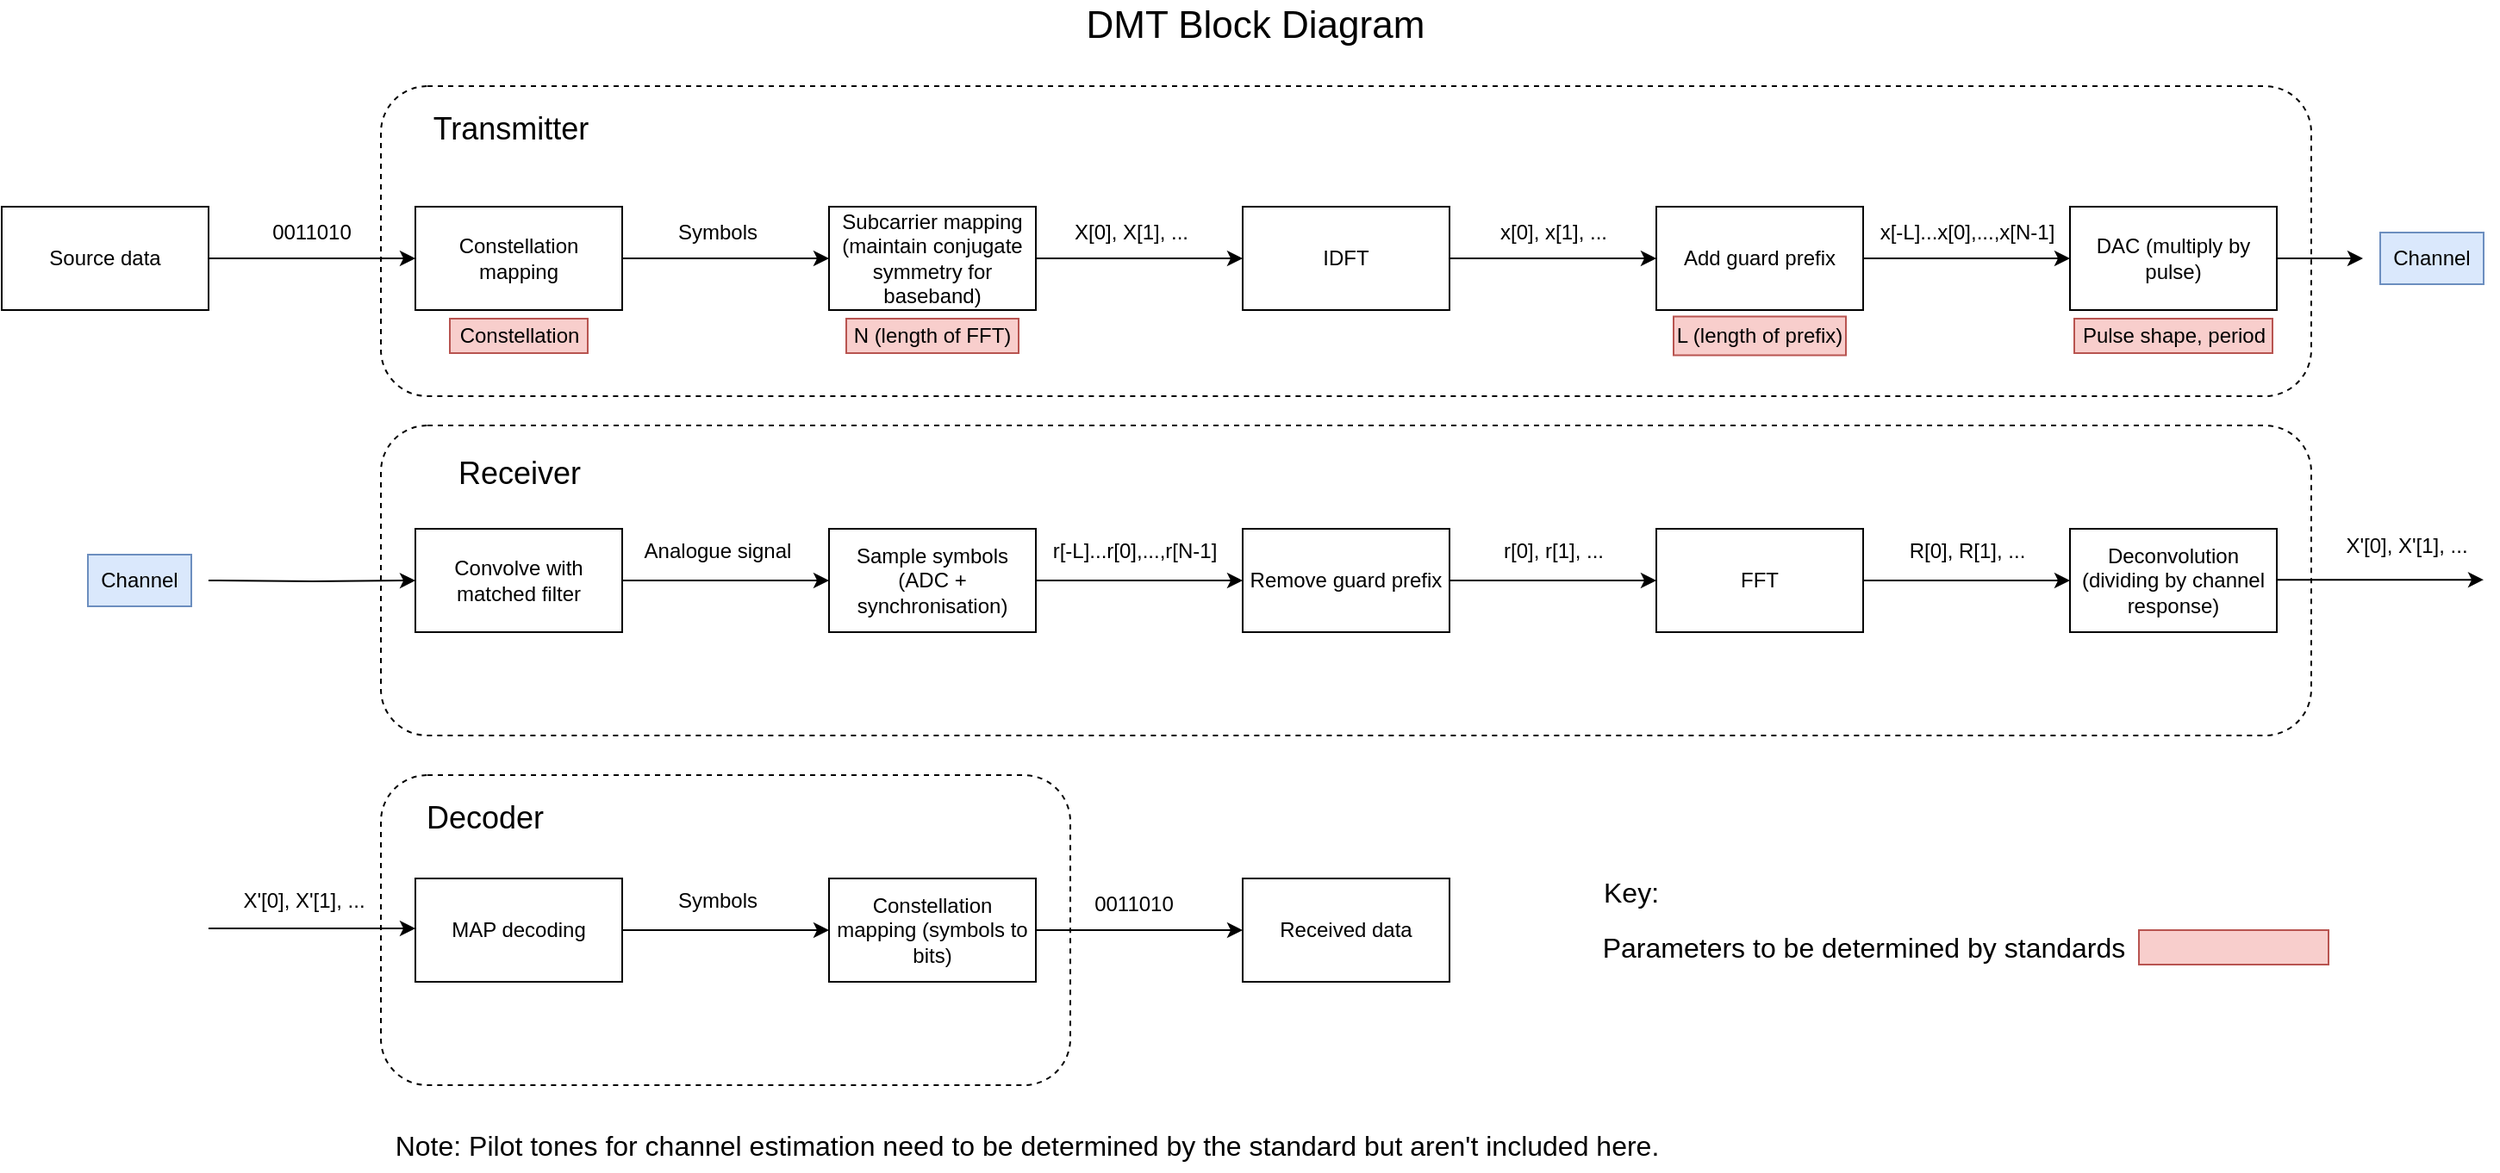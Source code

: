 <mxfile version="18.0.5" type="github">
  <diagram id="NE1ZZdJ1cOcaLDEMMfU9" name="Page-1">
    <mxGraphModel dx="946" dy="463" grid="1" gridSize="10" guides="1" tooltips="1" connect="1" arrows="1" fold="1" page="1" pageScale="1" pageWidth="850" pageHeight="1100" math="0" shadow="0">
      <root>
        <mxCell id="0" />
        <mxCell id="1" parent="0" />
        <mxCell id="n7xa6ll6X4jvv5U-bAZX-22" value="" style="rounded=1;whiteSpace=wrap;html=1;fontSize=18;fillColor=none;dashed=1;" parent="1" vertex="1">
          <mxGeometry x="340" y="480" width="400" height="180" as="geometry" />
        </mxCell>
        <mxCell id="n7xa6ll6X4jvv5U-bAZX-5" value="" style="rounded=1;whiteSpace=wrap;html=1;fontSize=18;fillColor=none;dashed=1;" parent="1" vertex="1">
          <mxGeometry x="340" y="277" width="1120" height="180" as="geometry" />
        </mxCell>
        <mxCell id="jVU4m-RGmucJ6W92Ev9d-10" value="" style="rounded=1;whiteSpace=wrap;html=1;fontSize=18;fillColor=none;dashed=1;" parent="1" vertex="1">
          <mxGeometry x="340" y="80" width="1120" height="180" as="geometry" />
        </mxCell>
        <mxCell id="lLQdPIWRqs0I19GE3m6Y-4" value="" style="edgeStyle=orthogonalEdgeStyle;rounded=0;orthogonalLoop=1;jettySize=auto;html=1;" parent="1" source="lLQdPIWRqs0I19GE3m6Y-1" target="lLQdPIWRqs0I19GE3m6Y-3" edge="1">
          <mxGeometry relative="1" as="geometry" />
        </mxCell>
        <mxCell id="lLQdPIWRqs0I19GE3m6Y-1" value="Source data" style="rounded=0;whiteSpace=wrap;html=1;" parent="1" vertex="1">
          <mxGeometry x="120" y="150" width="120" height="60" as="geometry" />
        </mxCell>
        <mxCell id="lLQdPIWRqs0I19GE3m6Y-6" value="" style="edgeStyle=orthogonalEdgeStyle;rounded=0;orthogonalLoop=1;jettySize=auto;html=1;" parent="1" source="lLQdPIWRqs0I19GE3m6Y-3" target="lLQdPIWRqs0I19GE3m6Y-5" edge="1">
          <mxGeometry relative="1" as="geometry" />
        </mxCell>
        <mxCell id="lLQdPIWRqs0I19GE3m6Y-3" value="Constellation mapping" style="rounded=0;whiteSpace=wrap;html=1;" parent="1" vertex="1">
          <mxGeometry x="360" y="150" width="120" height="60" as="geometry" />
        </mxCell>
        <mxCell id="lLQdPIWRqs0I19GE3m6Y-8" value="" style="edgeStyle=orthogonalEdgeStyle;rounded=0;orthogonalLoop=1;jettySize=auto;html=1;" parent="1" source="lLQdPIWRqs0I19GE3m6Y-5" target="lLQdPIWRqs0I19GE3m6Y-7" edge="1">
          <mxGeometry relative="1" as="geometry" />
        </mxCell>
        <mxCell id="lLQdPIWRqs0I19GE3m6Y-5" value="Subcarrier mapping&lt;br&gt;(maintain conjugate symmetry for baseband)" style="rounded=0;whiteSpace=wrap;html=1;" parent="1" vertex="1">
          <mxGeometry x="600" y="150" width="120" height="60" as="geometry" />
        </mxCell>
        <mxCell id="lLQdPIWRqs0I19GE3m6Y-10" value="" style="edgeStyle=orthogonalEdgeStyle;rounded=0;orthogonalLoop=1;jettySize=auto;html=1;" parent="1" source="lLQdPIWRqs0I19GE3m6Y-7" target="lLQdPIWRqs0I19GE3m6Y-9" edge="1">
          <mxGeometry relative="1" as="geometry" />
        </mxCell>
        <mxCell id="lLQdPIWRqs0I19GE3m6Y-7" value="IDFT" style="whiteSpace=wrap;html=1;rounded=0;" parent="1" vertex="1">
          <mxGeometry x="840" y="150" width="120" height="60" as="geometry" />
        </mxCell>
        <mxCell id="lLQdPIWRqs0I19GE3m6Y-12" value="" style="edgeStyle=orthogonalEdgeStyle;rounded=0;orthogonalLoop=1;jettySize=auto;html=1;" parent="1" source="lLQdPIWRqs0I19GE3m6Y-9" target="lLQdPIWRqs0I19GE3m6Y-11" edge="1">
          <mxGeometry relative="1" as="geometry" />
        </mxCell>
        <mxCell id="lLQdPIWRqs0I19GE3m6Y-9" value="Add guard prefix" style="whiteSpace=wrap;html=1;rounded=0;" parent="1" vertex="1">
          <mxGeometry x="1080" y="150" width="120" height="60" as="geometry" />
        </mxCell>
        <mxCell id="lLQdPIWRqs0I19GE3m6Y-14" value="" style="edgeStyle=orthogonalEdgeStyle;rounded=0;orthogonalLoop=1;jettySize=auto;html=1;" parent="1" source="lLQdPIWRqs0I19GE3m6Y-11" edge="1">
          <mxGeometry relative="1" as="geometry">
            <mxPoint x="1490" y="180" as="targetPoint" />
          </mxGeometry>
        </mxCell>
        <mxCell id="lLQdPIWRqs0I19GE3m6Y-11" value="DAC (multiply by pulse)" style="whiteSpace=wrap;html=1;rounded=0;" parent="1" vertex="1">
          <mxGeometry x="1320" y="150" width="120" height="60" as="geometry" />
        </mxCell>
        <mxCell id="lLQdPIWRqs0I19GE3m6Y-15" value="Constellation" style="text;html=1;align=center;verticalAlign=middle;resizable=0;points=[];autosize=1;strokeColor=#b85450;fillColor=#f8cecc;" parent="1" vertex="1">
          <mxGeometry x="380" y="215" width="80" height="20" as="geometry" />
        </mxCell>
        <mxCell id="lLQdPIWRqs0I19GE3m6Y-16" value="N (length of FFT)" style="text;html=1;strokeColor=#b85450;fillColor=#f8cecc;align=center;verticalAlign=middle;whiteSpace=wrap;rounded=0;" parent="1" vertex="1">
          <mxGeometry x="610" y="215" width="100" height="20" as="geometry" />
        </mxCell>
        <mxCell id="lLQdPIWRqs0I19GE3m6Y-17" value="L (length of prefix)" style="text;html=1;strokeColor=#b85450;fillColor=#f8cecc;align=center;verticalAlign=middle;whiteSpace=wrap;rounded=0;" parent="1" vertex="1">
          <mxGeometry x="1090" y="213.75" width="100" height="22.5" as="geometry" />
        </mxCell>
        <mxCell id="lLQdPIWRqs0I19GE3m6Y-18" value="Pulse shape, period" style="text;html=1;strokeColor=#b85450;fillColor=#f8cecc;align=center;verticalAlign=middle;whiteSpace=wrap;rounded=0;" parent="1" vertex="1">
          <mxGeometry x="1322.5" y="215" width="115" height="20" as="geometry" />
        </mxCell>
        <mxCell id="lLQdPIWRqs0I19GE3m6Y-19" value="Channel" style="text;html=1;strokeColor=#6c8ebf;fillColor=#dae8fc;align=center;verticalAlign=middle;whiteSpace=wrap;rounded=0;" parent="1" vertex="1">
          <mxGeometry x="1500" y="165" width="60" height="30" as="geometry" />
        </mxCell>
        <mxCell id="lLQdPIWRqs0I19GE3m6Y-24" value="" style="edgeStyle=orthogonalEdgeStyle;rounded=0;orthogonalLoop=1;jettySize=auto;html=1;" parent="1" source="lLQdPIWRqs0I19GE3m6Y-21" target="lLQdPIWRqs0I19GE3m6Y-23" edge="1">
          <mxGeometry relative="1" as="geometry" />
        </mxCell>
        <mxCell id="lLQdPIWRqs0I19GE3m6Y-21" value="Convolve with matched filter" style="rounded=0;whiteSpace=wrap;html=1;" parent="1" vertex="1">
          <mxGeometry x="360" y="337" width="120" height="60" as="geometry" />
        </mxCell>
        <mxCell id="lLQdPIWRqs0I19GE3m6Y-22" value="" style="edgeStyle=orthogonalEdgeStyle;rounded=0;orthogonalLoop=1;jettySize=auto;html=1;entryX=0;entryY=0.5;entryDx=0;entryDy=0;" parent="1" target="lLQdPIWRqs0I19GE3m6Y-21" edge="1">
          <mxGeometry relative="1" as="geometry">
            <mxPoint x="240" y="367" as="sourcePoint" />
            <mxPoint x="350" y="367" as="targetPoint" />
          </mxGeometry>
        </mxCell>
        <mxCell id="lLQdPIWRqs0I19GE3m6Y-26" value="" style="edgeStyle=orthogonalEdgeStyle;rounded=0;orthogonalLoop=1;jettySize=auto;html=1;" parent="1" source="lLQdPIWRqs0I19GE3m6Y-23" target="lLQdPIWRqs0I19GE3m6Y-25" edge="1">
          <mxGeometry relative="1" as="geometry" />
        </mxCell>
        <mxCell id="lLQdPIWRqs0I19GE3m6Y-23" value="Sample symbols (ADC + synchronisation)" style="whiteSpace=wrap;html=1;rounded=0;" parent="1" vertex="1">
          <mxGeometry x="600" y="337" width="120" height="60" as="geometry" />
        </mxCell>
        <mxCell id="lLQdPIWRqs0I19GE3m6Y-28" value="" style="edgeStyle=orthogonalEdgeStyle;rounded=0;orthogonalLoop=1;jettySize=auto;html=1;" parent="1" source="lLQdPIWRqs0I19GE3m6Y-25" target="lLQdPIWRqs0I19GE3m6Y-27" edge="1">
          <mxGeometry relative="1" as="geometry" />
        </mxCell>
        <mxCell id="lLQdPIWRqs0I19GE3m6Y-25" value="Remove guard prefix" style="whiteSpace=wrap;html=1;rounded=0;" parent="1" vertex="1">
          <mxGeometry x="840" y="337" width="120" height="60" as="geometry" />
        </mxCell>
        <mxCell id="n7xa6ll6X4jvv5U-bAZX-13" value="" style="edgeStyle=orthogonalEdgeStyle;rounded=0;orthogonalLoop=1;jettySize=auto;html=1;fontSize=18;" parent="1" source="lLQdPIWRqs0I19GE3m6Y-27" target="n7xa6ll6X4jvv5U-bAZX-12" edge="1">
          <mxGeometry relative="1" as="geometry" />
        </mxCell>
        <mxCell id="lLQdPIWRqs0I19GE3m6Y-27" value="FFT" style="whiteSpace=wrap;html=1;rounded=0;" parent="1" vertex="1">
          <mxGeometry x="1080" y="337" width="120" height="60" as="geometry" />
        </mxCell>
        <mxCell id="lLQdPIWRqs0I19GE3m6Y-32" value="" style="edgeStyle=orthogonalEdgeStyle;rounded=0;orthogonalLoop=1;jettySize=auto;html=1;" parent="1" source="lLQdPIWRqs0I19GE3m6Y-29" target="lLQdPIWRqs0I19GE3m6Y-31" edge="1">
          <mxGeometry relative="1" as="geometry" />
        </mxCell>
        <mxCell id="lLQdPIWRqs0I19GE3m6Y-29" value="MAP decoding" style="whiteSpace=wrap;html=1;rounded=0;" parent="1" vertex="1">
          <mxGeometry x="360" y="540" width="120" height="60" as="geometry" />
        </mxCell>
        <mxCell id="n7xa6ll6X4jvv5U-bAZX-3" value="" style="edgeStyle=orthogonalEdgeStyle;rounded=0;orthogonalLoop=1;jettySize=auto;html=1;fontSize=18;" parent="1" source="lLQdPIWRqs0I19GE3m6Y-31" target="n7xa6ll6X4jvv5U-bAZX-2" edge="1">
          <mxGeometry relative="1" as="geometry" />
        </mxCell>
        <mxCell id="lLQdPIWRqs0I19GE3m6Y-31" value="Constellation mapping (symbols to bits)" style="whiteSpace=wrap;html=1;rounded=0;" parent="1" vertex="1">
          <mxGeometry x="600" y="540" width="120" height="60" as="geometry" />
        </mxCell>
        <mxCell id="jVU4m-RGmucJ6W92Ev9d-1" value="0011010" style="text;html=1;strokeColor=none;fillColor=none;align=center;verticalAlign=middle;whiteSpace=wrap;rounded=0;" parent="1" vertex="1">
          <mxGeometry x="270" y="150" width="60" height="30" as="geometry" />
        </mxCell>
        <mxCell id="jVU4m-RGmucJ6W92Ev9d-2" value="X[0], X[1], ..." style="text;html=1;align=center;verticalAlign=middle;resizable=0;points=[];autosize=1;strokeColor=none;fillColor=none;" parent="1" vertex="1">
          <mxGeometry x="735" y="155" width="80" height="20" as="geometry" />
        </mxCell>
        <mxCell id="jVU4m-RGmucJ6W92Ev9d-5" value="Symbols" style="text;html=1;align=center;verticalAlign=middle;resizable=0;points=[];autosize=1;strokeColor=none;fillColor=none;" parent="1" vertex="1">
          <mxGeometry x="505" y="155" width="60" height="20" as="geometry" />
        </mxCell>
        <mxCell id="jVU4m-RGmucJ6W92Ev9d-6" value="x[0], x[1], ..." style="text;html=1;align=center;verticalAlign=middle;resizable=0;points=[];autosize=1;strokeColor=none;fillColor=none;" parent="1" vertex="1">
          <mxGeometry x="980" y="155" width="80" height="20" as="geometry" />
        </mxCell>
        <mxCell id="jVU4m-RGmucJ6W92Ev9d-8" value="x[-L]...x[0],...,x[N-1]" style="text;html=1;align=center;verticalAlign=middle;resizable=0;points=[];autosize=1;strokeColor=none;fillColor=none;" parent="1" vertex="1">
          <mxGeometry x="1200" y="155" width="120" height="20" as="geometry" />
        </mxCell>
        <mxCell id="jVU4m-RGmucJ6W92Ev9d-9" value="Transmitter" style="text;html=1;align=center;verticalAlign=middle;resizable=0;points=[];autosize=1;strokeColor=none;fillColor=none;fontSize=18;" parent="1" vertex="1">
          <mxGeometry x="360" y="90" width="110" height="30" as="geometry" />
        </mxCell>
        <mxCell id="n7xa6ll6X4jvv5U-bAZX-1" value="Channel" style="text;html=1;strokeColor=#6c8ebf;fillColor=#dae8fc;align=center;verticalAlign=middle;whiteSpace=wrap;rounded=0;" parent="1" vertex="1">
          <mxGeometry x="170" y="352" width="60" height="30" as="geometry" />
        </mxCell>
        <mxCell id="n7xa6ll6X4jvv5U-bAZX-2" value="Received data" style="whiteSpace=wrap;html=1;rounded=0;" parent="1" vertex="1">
          <mxGeometry x="840" y="540" width="120" height="60" as="geometry" />
        </mxCell>
        <mxCell id="n7xa6ll6X4jvv5U-bAZX-4" value="Receiver" style="text;html=1;align=center;verticalAlign=middle;resizable=0;points=[];autosize=1;strokeColor=none;fillColor=none;fontSize=18;" parent="1" vertex="1">
          <mxGeometry x="375" y="290" width="90" height="30" as="geometry" />
        </mxCell>
        <mxCell id="n7xa6ll6X4jvv5U-bAZX-6" value="Symbols" style="text;html=1;align=center;verticalAlign=middle;resizable=0;points=[];autosize=1;strokeColor=none;fillColor=none;" parent="1" vertex="1">
          <mxGeometry x="505" y="543" width="60" height="20" as="geometry" />
        </mxCell>
        <mxCell id="n7xa6ll6X4jvv5U-bAZX-7" value="R[0], R[1], ..." style="text;html=1;align=center;verticalAlign=middle;resizable=0;points=[];autosize=1;strokeColor=none;fillColor=none;" parent="1" vertex="1">
          <mxGeometry x="1220" y="340" width="80" height="20" as="geometry" />
        </mxCell>
        <mxCell id="n7xa6ll6X4jvv5U-bAZX-8" value="r[-L]...r[0],...,r[N-1]" style="text;html=1;align=center;verticalAlign=middle;resizable=0;points=[];autosize=1;strokeColor=none;fillColor=none;" parent="1" vertex="1">
          <mxGeometry x="722" y="340" width="110" height="20" as="geometry" />
        </mxCell>
        <mxCell id="n7xa6ll6X4jvv5U-bAZX-9" value="r[0], r[1], ..." style="text;html=1;align=center;verticalAlign=middle;resizable=0;points=[];autosize=1;strokeColor=none;fillColor=none;" parent="1" vertex="1">
          <mxGeometry x="985" y="340" width="70" height="20" as="geometry" />
        </mxCell>
        <mxCell id="n7xa6ll6X4jvv5U-bAZX-11" value="Analogue signal" style="text;html=1;align=center;verticalAlign=middle;resizable=0;points=[];autosize=1;strokeColor=none;fillColor=none;" parent="1" vertex="1">
          <mxGeometry x="485" y="340" width="100" height="20" as="geometry" />
        </mxCell>
        <mxCell id="n7xa6ll6X4jvv5U-bAZX-12" value="Deconvolution (dividing by channel response)" style="whiteSpace=wrap;html=1;rounded=0;" parent="1" vertex="1">
          <mxGeometry x="1320" y="337" width="120" height="60" as="geometry" />
        </mxCell>
        <mxCell id="n7xa6ll6X4jvv5U-bAZX-14" value="" style="edgeStyle=orthogonalEdgeStyle;rounded=0;orthogonalLoop=1;jettySize=auto;html=1;fontSize=18;" parent="1" edge="1">
          <mxGeometry relative="1" as="geometry">
            <mxPoint x="1440" y="366.57" as="sourcePoint" />
            <mxPoint x="1560" y="366.57" as="targetPoint" />
          </mxGeometry>
        </mxCell>
        <mxCell id="n7xa6ll6X4jvv5U-bAZX-15" value="X&#39;[0], X&#39;[1], ..." style="text;html=1;align=center;verticalAlign=middle;resizable=0;points=[];autosize=1;strokeColor=none;fillColor=none;" parent="1" vertex="1">
          <mxGeometry x="1470" y="337" width="90" height="20" as="geometry" />
        </mxCell>
        <mxCell id="n7xa6ll6X4jvv5U-bAZX-16" value="" style="edgeStyle=orthogonalEdgeStyle;rounded=0;orthogonalLoop=1;jettySize=auto;html=1;fontSize=18;" parent="1" edge="1">
          <mxGeometry relative="1" as="geometry">
            <mxPoint x="240" y="569" as="sourcePoint" />
            <mxPoint x="360" y="569" as="targetPoint" />
          </mxGeometry>
        </mxCell>
        <mxCell id="n7xa6ll6X4jvv5U-bAZX-17" value="X&#39;[0], X&#39;[1], ..." style="text;html=1;align=center;verticalAlign=middle;resizable=0;points=[];autosize=1;strokeColor=none;fillColor=none;" parent="1" vertex="1">
          <mxGeometry x="250" y="543" width="90" height="20" as="geometry" />
        </mxCell>
        <mxCell id="n7xa6ll6X4jvv5U-bAZX-19" value="0011010" style="text;html=1;strokeColor=none;fillColor=none;align=center;verticalAlign=middle;whiteSpace=wrap;rounded=0;" parent="1" vertex="1">
          <mxGeometry x="747" y="540" width="60" height="30" as="geometry" />
        </mxCell>
        <mxCell id="n7xa6ll6X4jvv5U-bAZX-21" value="Decoder" style="text;html=1;align=center;verticalAlign=middle;resizable=0;points=[];autosize=1;strokeColor=none;fillColor=none;fontSize=18;" parent="1" vertex="1">
          <mxGeometry x="360" y="490" width="80" height="30" as="geometry" />
        </mxCell>
        <mxCell id="n7xa6ll6X4jvv5U-bAZX-24" value="Key:" style="text;html=1;align=center;verticalAlign=middle;resizable=0;points=[];autosize=1;strokeColor=none;fillColor=none;fontSize=16;" parent="1" vertex="1">
          <mxGeometry x="1040" y="538" width="50" height="20" as="geometry" />
        </mxCell>
        <mxCell id="n7xa6ll6X4jvv5U-bAZX-25" value="Parameters to be determined by standards" style="text;html=1;align=center;verticalAlign=middle;resizable=0;points=[];autosize=1;strokeColor=none;fillColor=none;fontSize=16;" parent="1" vertex="1">
          <mxGeometry x="1040" y="570" width="320" height="20" as="geometry" />
        </mxCell>
        <mxCell id="n7xa6ll6X4jvv5U-bAZX-26" value="" style="rounded=0;whiteSpace=wrap;html=1;fontSize=18;fillColor=#f8cecc;strokeColor=#b85450;" parent="1" vertex="1">
          <mxGeometry x="1360" y="570" width="110" height="20" as="geometry" />
        </mxCell>
        <mxCell id="n7xa6ll6X4jvv5U-bAZX-27" value="Note: Pilot tones for channel estimation need to be determined by the standard but aren&#39;t included here." style="text;html=1;strokeColor=none;fillColor=none;align=center;verticalAlign=middle;whiteSpace=wrap;rounded=0;fontSize=16;" parent="1" vertex="1">
          <mxGeometry x="340" y="680" width="750" height="30" as="geometry" />
        </mxCell>
        <mxCell id="n7xa6ll6X4jvv5U-bAZX-28" value="DMT Block Diagram&amp;nbsp;" style="text;html=1;align=center;verticalAlign=middle;resizable=0;points=[];autosize=1;strokeColor=none;fillColor=none;fontSize=22;" parent="1" vertex="1">
          <mxGeometry x="740" y="30" width="220" height="30" as="geometry" />
        </mxCell>
      </root>
    </mxGraphModel>
  </diagram>
</mxfile>
